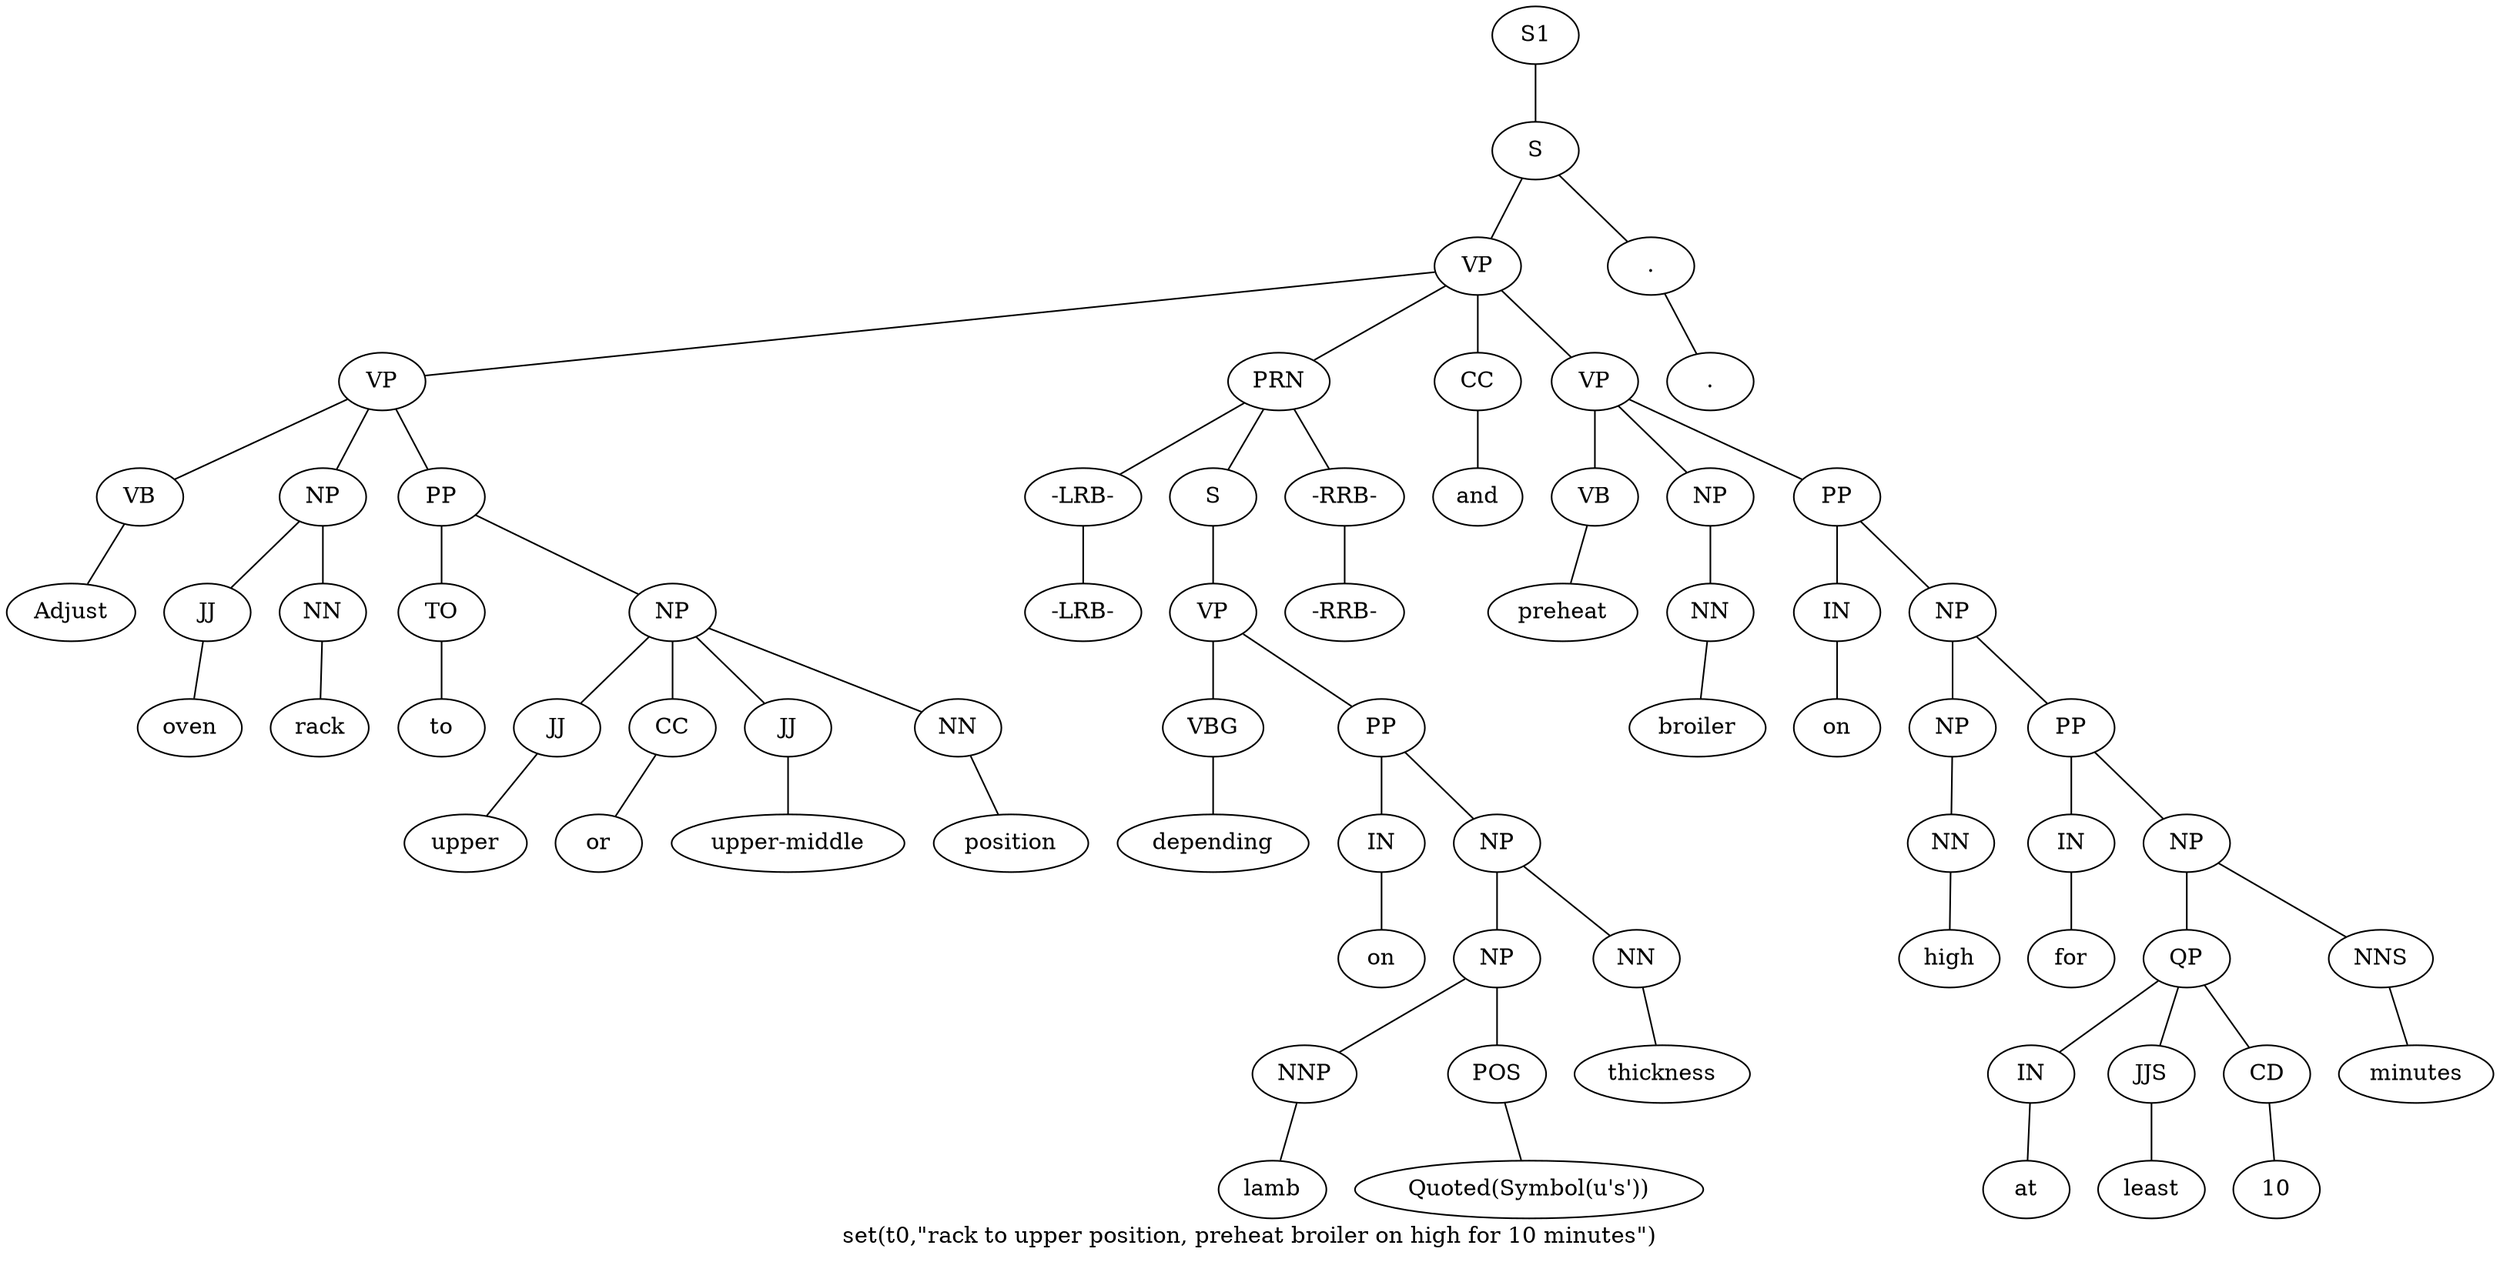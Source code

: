 graph SyntaxGraph {
	label = "set(t0,\"rack to upper position, preheat broiler on high for 10 minutes\")";
	Node0 [label="S1"];
	Node1 [label="S"];
	Node2 [label="VP"];
	Node3 [label="VP"];
	Node4 [label="VB"];
	Node5 [label="Adjust"];
	Node6 [label="NP"];
	Node7 [label="JJ"];
	Node8 [label="oven"];
	Node9 [label="NN"];
	Node10 [label="rack"];
	Node11 [label="PP"];
	Node12 [label="TO"];
	Node13 [label="to"];
	Node14 [label="NP"];
	Node15 [label="JJ"];
	Node16 [label="upper"];
	Node17 [label="CC"];
	Node18 [label="or"];
	Node19 [label="JJ"];
	Node20 [label="upper-middle"];
	Node21 [label="NN"];
	Node22 [label="position"];
	Node23 [label="PRN"];
	Node24 [label="-LRB-"];
	Node25 [label="-LRB-"];
	Node26 [label="S"];
	Node27 [label="VP"];
	Node28 [label="VBG"];
	Node29 [label="depending"];
	Node30 [label="PP"];
	Node31 [label="IN"];
	Node32 [label="on"];
	Node33 [label="NP"];
	Node34 [label="NP"];
	Node35 [label="NNP"];
	Node36 [label="lamb"];
	Node37 [label="POS"];
	Node38 [label="Quoted(Symbol(u's'))"];
	Node39 [label="NN"];
	Node40 [label="thickness"];
	Node41 [label="-RRB-"];
	Node42 [label="-RRB-"];
	Node43 [label="CC"];
	Node44 [label="and"];
	Node45 [label="VP"];
	Node46 [label="VB"];
	Node47 [label="preheat"];
	Node48 [label="NP"];
	Node49 [label="NN"];
	Node50 [label="broiler"];
	Node51 [label="PP"];
	Node52 [label="IN"];
	Node53 [label="on"];
	Node54 [label="NP"];
	Node55 [label="NP"];
	Node56 [label="NN"];
	Node57 [label="high"];
	Node58 [label="PP"];
	Node59 [label="IN"];
	Node60 [label="for"];
	Node61 [label="NP"];
	Node62 [label="QP"];
	Node63 [label="IN"];
	Node64 [label="at"];
	Node65 [label="JJS"];
	Node66 [label="least"];
	Node67 [label="CD"];
	Node68 [label="10"];
	Node69 [label="NNS"];
	Node70 [label="minutes"];
	Node71 [label="."];
	Node72 [label="."];

	Node0 -- Node1;
	Node1 -- Node2;
	Node1 -- Node71;
	Node2 -- Node3;
	Node2 -- Node23;
	Node2 -- Node43;
	Node2 -- Node45;
	Node3 -- Node4;
	Node3 -- Node6;
	Node3 -- Node11;
	Node4 -- Node5;
	Node6 -- Node7;
	Node6 -- Node9;
	Node7 -- Node8;
	Node9 -- Node10;
	Node11 -- Node12;
	Node11 -- Node14;
	Node12 -- Node13;
	Node14 -- Node15;
	Node14 -- Node17;
	Node14 -- Node19;
	Node14 -- Node21;
	Node15 -- Node16;
	Node17 -- Node18;
	Node19 -- Node20;
	Node21 -- Node22;
	Node23 -- Node24;
	Node23 -- Node26;
	Node23 -- Node41;
	Node24 -- Node25;
	Node26 -- Node27;
	Node27 -- Node28;
	Node27 -- Node30;
	Node28 -- Node29;
	Node30 -- Node31;
	Node30 -- Node33;
	Node31 -- Node32;
	Node33 -- Node34;
	Node33 -- Node39;
	Node34 -- Node35;
	Node34 -- Node37;
	Node35 -- Node36;
	Node37 -- Node38;
	Node39 -- Node40;
	Node41 -- Node42;
	Node43 -- Node44;
	Node45 -- Node46;
	Node45 -- Node48;
	Node45 -- Node51;
	Node46 -- Node47;
	Node48 -- Node49;
	Node49 -- Node50;
	Node51 -- Node52;
	Node51 -- Node54;
	Node52 -- Node53;
	Node54 -- Node55;
	Node54 -- Node58;
	Node55 -- Node56;
	Node56 -- Node57;
	Node58 -- Node59;
	Node58 -- Node61;
	Node59 -- Node60;
	Node61 -- Node62;
	Node61 -- Node69;
	Node62 -- Node63;
	Node62 -- Node65;
	Node62 -- Node67;
	Node63 -- Node64;
	Node65 -- Node66;
	Node67 -- Node68;
	Node69 -- Node70;
	Node71 -- Node72;
}